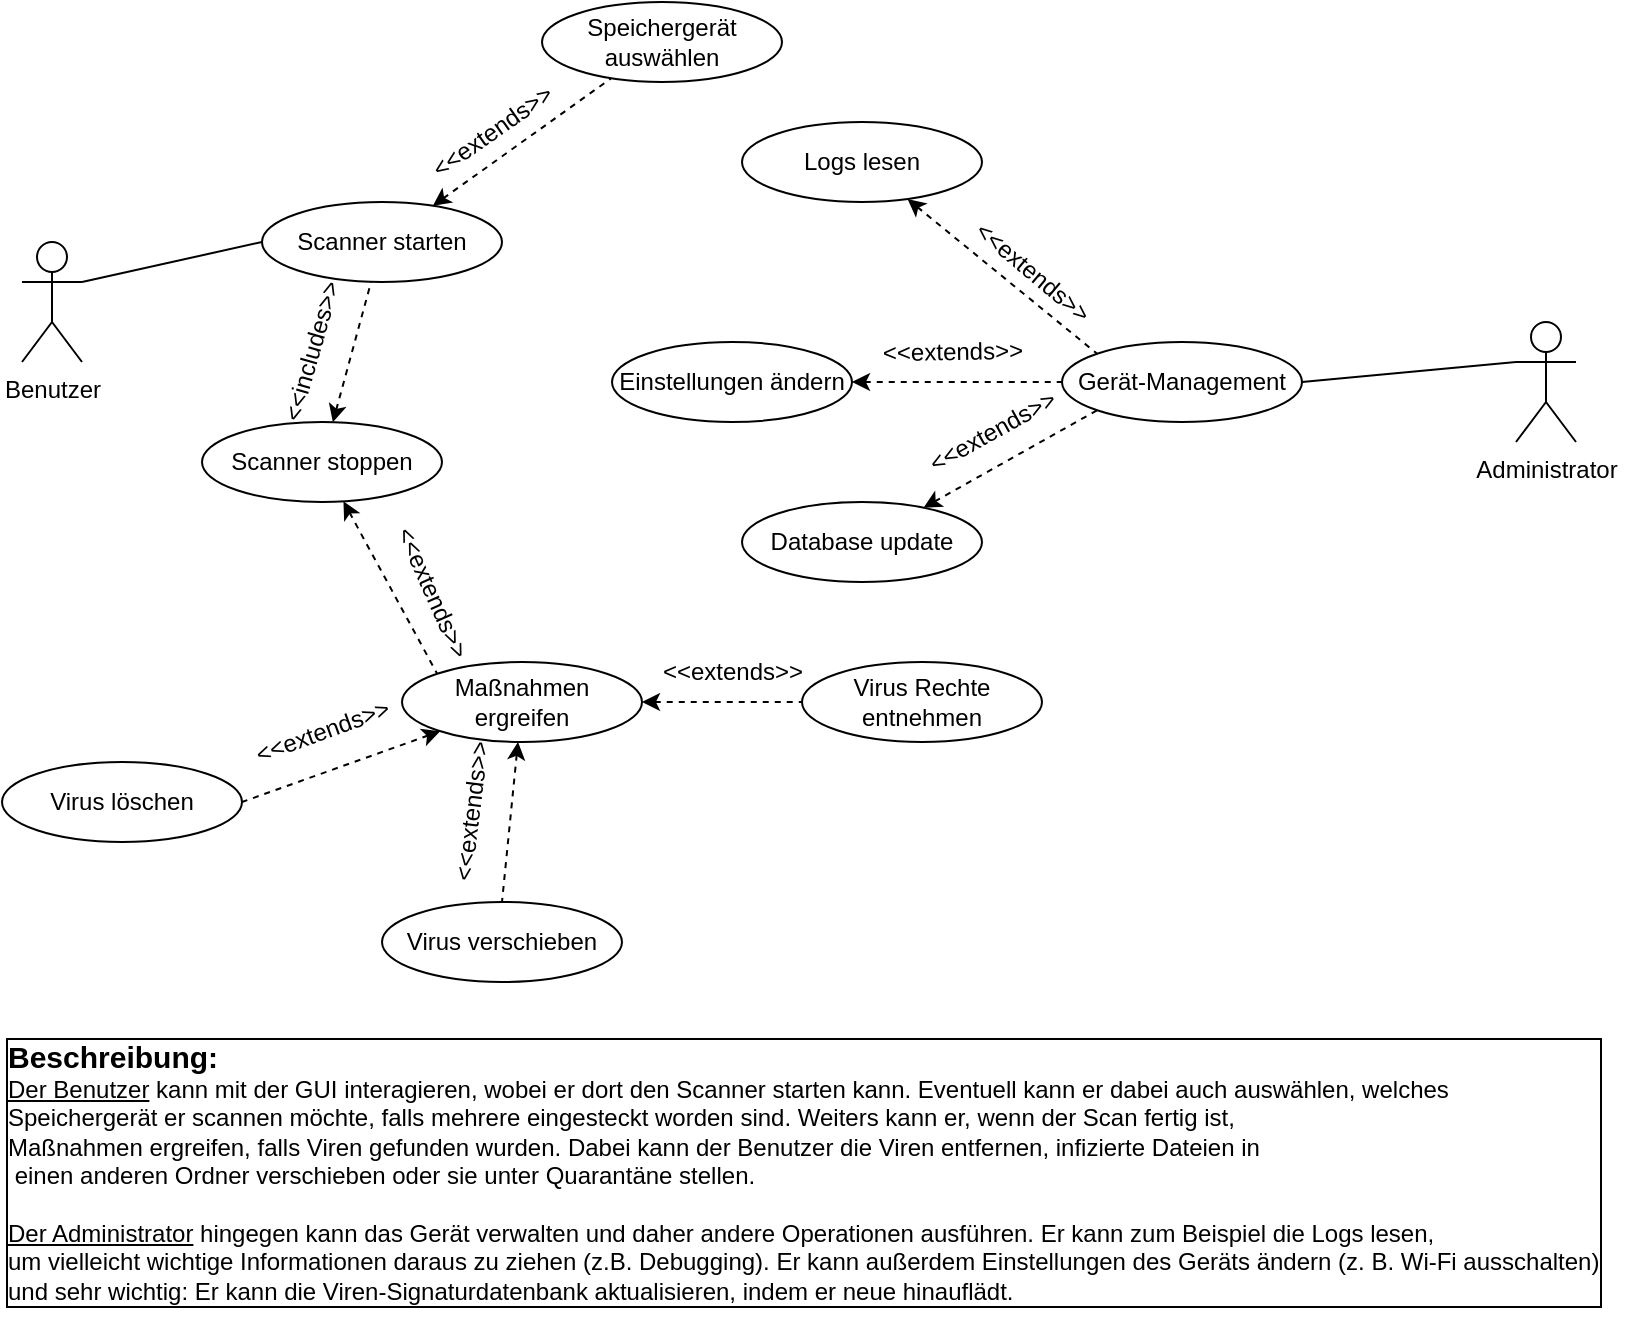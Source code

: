 <mxfile version="20.2.3" type="device"><diagram id="y81LFRKodYhmAGhyqcpS" name="Page-1"><mxGraphModel dx="1038" dy="649" grid="1" gridSize="10" guides="1" tooltips="1" connect="1" arrows="1" fold="1" page="1" pageScale="1" pageWidth="827" pageHeight="1169" math="0" shadow="0"><root><mxCell id="0"/><mxCell id="1" parent="0"/><mxCell id="CUbgKMv4dU_l0fi_P_gt-9" style="edgeStyle=none;rounded=0;orthogonalLoop=1;jettySize=auto;html=1;exitX=1;exitY=0.333;exitDx=0;exitDy=0;exitPerimeter=0;entryX=0;entryY=0.5;entryDx=0;entryDy=0;endArrow=none;endFill=0;" parent="1" source="CUbgKMv4dU_l0fi_P_gt-1" target="CUbgKMv4dU_l0fi_P_gt-5" edge="1"><mxGeometry relative="1" as="geometry"/></mxCell><mxCell id="CUbgKMv4dU_l0fi_P_gt-1" value="Benutzer" style="shape=umlActor;verticalLabelPosition=bottom;verticalAlign=top;html=1;outlineConnect=0;" parent="1" vertex="1"><mxGeometry x="80" y="180" width="30" height="60" as="geometry"/></mxCell><mxCell id="CUbgKMv4dU_l0fi_P_gt-34" style="edgeStyle=none;rounded=0;orthogonalLoop=1;jettySize=auto;html=1;exitX=0;exitY=0.333;exitDx=0;exitDy=0;exitPerimeter=0;entryX=1;entryY=0.5;entryDx=0;entryDy=0;startArrow=none;startFill=0;endArrow=none;endFill=0;" parent="1" source="CUbgKMv4dU_l0fi_P_gt-2" target="CUbgKMv4dU_l0fi_P_gt-33" edge="1"><mxGeometry relative="1" as="geometry"/></mxCell><mxCell id="CUbgKMv4dU_l0fi_P_gt-2" value="Administrator" style="shape=umlActor;verticalLabelPosition=bottom;verticalAlign=top;html=1;outlineConnect=0;" parent="1" vertex="1"><mxGeometry x="827" y="220" width="30" height="60" as="geometry"/></mxCell><mxCell id="CUbgKMv4dU_l0fi_P_gt-7" style="rounded=0;orthogonalLoop=1;jettySize=auto;html=1;dashed=1;startArrow=classic;startFill=1;endArrow=none;endFill=0;" parent="1" source="CUbgKMv4dU_l0fi_P_gt-5" target="CUbgKMv4dU_l0fi_P_gt-6" edge="1"><mxGeometry relative="1" as="geometry"/></mxCell><mxCell id="CUbgKMv4dU_l0fi_P_gt-5" value="Scanner starten" style="ellipse;whiteSpace=wrap;html=1;" parent="1" vertex="1"><mxGeometry x="200" y="160" width="120" height="40" as="geometry"/></mxCell><mxCell id="CUbgKMv4dU_l0fi_P_gt-6" value="Speichergerät auswählen" style="ellipse;whiteSpace=wrap;html=1;" parent="1" vertex="1"><mxGeometry x="340" y="60" width="120" height="40" as="geometry"/></mxCell><mxCell id="CUbgKMv4dU_l0fi_P_gt-8" value="&amp;lt;&amp;lt;extends&amp;gt;&amp;gt;" style="text;html=1;align=center;verticalAlign=middle;resizable=0;points=[];autosize=1;strokeColor=none;fillColor=none;rotation=-35;" parent="1" vertex="1"><mxGeometry x="270" y="110" width="90" height="30" as="geometry"/></mxCell><mxCell id="CUbgKMv4dU_l0fi_P_gt-16" style="edgeStyle=none;rounded=0;orthogonalLoop=1;jettySize=auto;html=1;entryX=0;entryY=0;entryDx=0;entryDy=0;dashed=1;startArrow=classic;startFill=1;endArrow=none;endFill=0;" parent="1" source="CUbgKMv4dU_l0fi_P_gt-10" target="CUbgKMv4dU_l0fi_P_gt-11" edge="1"><mxGeometry relative="1" as="geometry"/></mxCell><mxCell id="CUbgKMv4dU_l0fi_P_gt-20" style="edgeStyle=none;rounded=0;orthogonalLoop=1;jettySize=auto;html=1;dashed=1;startArrow=classic;startFill=1;endArrow=none;endFill=0;" parent="1" source="CUbgKMv4dU_l0fi_P_gt-10" target="CUbgKMv4dU_l0fi_P_gt-5" edge="1"><mxGeometry relative="1" as="geometry"/></mxCell><mxCell id="CUbgKMv4dU_l0fi_P_gt-10" value="Scanner stoppen" style="ellipse;whiteSpace=wrap;html=1;" parent="1" vertex="1"><mxGeometry x="170" y="270" width="120" height="40" as="geometry"/></mxCell><mxCell id="CUbgKMv4dU_l0fi_P_gt-19" style="edgeStyle=none;rounded=0;orthogonalLoop=1;jettySize=auto;html=1;entryX=0;entryY=0.5;entryDx=0;entryDy=0;dashed=1;startArrow=classic;startFill=1;endArrow=none;endFill=0;" parent="1" source="CUbgKMv4dU_l0fi_P_gt-11" target="CUbgKMv4dU_l0fi_P_gt-14" edge="1"><mxGeometry relative="1" as="geometry"/></mxCell><mxCell id="CUbgKMv4dU_l0fi_P_gt-27" style="edgeStyle=none;rounded=0;orthogonalLoop=1;jettySize=auto;html=1;entryX=1;entryY=0.5;entryDx=0;entryDy=0;dashed=1;startArrow=classic;startFill=1;endArrow=none;endFill=0;" parent="1" source="CUbgKMv4dU_l0fi_P_gt-11" target="CUbgKMv4dU_l0fi_P_gt-12" edge="1"><mxGeometry relative="1" as="geometry"/></mxCell><mxCell id="CUbgKMv4dU_l0fi_P_gt-28" style="edgeStyle=none;rounded=0;orthogonalLoop=1;jettySize=auto;html=1;entryX=0.5;entryY=0;entryDx=0;entryDy=0;dashed=1;startArrow=classic;startFill=1;endArrow=none;endFill=0;" parent="1" source="CUbgKMv4dU_l0fi_P_gt-11" target="CUbgKMv4dU_l0fi_P_gt-13" edge="1"><mxGeometry relative="1" as="geometry"/></mxCell><mxCell id="CUbgKMv4dU_l0fi_P_gt-11" value="Maßnahmen ergreifen" style="ellipse;whiteSpace=wrap;html=1;" parent="1" vertex="1"><mxGeometry x="270" y="390" width="120" height="40" as="geometry"/></mxCell><mxCell id="CUbgKMv4dU_l0fi_P_gt-12" value="Virus löschen" style="ellipse;whiteSpace=wrap;html=1;" parent="1" vertex="1"><mxGeometry x="70" y="440" width="120" height="40" as="geometry"/></mxCell><mxCell id="CUbgKMv4dU_l0fi_P_gt-13" value="Virus verschieben" style="ellipse;whiteSpace=wrap;html=1;" parent="1" vertex="1"><mxGeometry x="260" y="510" width="120" height="40" as="geometry"/></mxCell><mxCell id="CUbgKMv4dU_l0fi_P_gt-14" value="Virus Rechte entnehmen" style="ellipse;whiteSpace=wrap;html=1;" parent="1" vertex="1"><mxGeometry x="470" y="390" width="120" height="40" as="geometry"/></mxCell><mxCell id="CUbgKMv4dU_l0fi_P_gt-21" value="&amp;lt;&amp;lt;extends&amp;gt;&amp;gt;" style="text;html=1;align=center;verticalAlign=middle;resizable=0;points=[];autosize=1;strokeColor=none;fillColor=none;rotation=66;" parent="1" vertex="1"><mxGeometry x="240" y="340" width="90" height="30" as="geometry"/></mxCell><mxCell id="CUbgKMv4dU_l0fi_P_gt-22" value="&amp;lt;&amp;lt;extends&amp;gt;&amp;gt;" style="text;html=1;align=center;verticalAlign=middle;resizable=0;points=[];autosize=1;strokeColor=none;fillColor=none;rotation=0;" parent="1" vertex="1"><mxGeometry x="390" y="380" width="90" height="30" as="geometry"/></mxCell><mxCell id="CUbgKMv4dU_l0fi_P_gt-23" value="&amp;lt;&amp;lt;extends&amp;gt;&amp;gt;" style="text;html=1;align=center;verticalAlign=middle;resizable=0;points=[];autosize=1;strokeColor=none;fillColor=none;rotation=-83;" parent="1" vertex="1"><mxGeometry x="260" y="450" width="90" height="30" as="geometry"/></mxCell><mxCell id="CUbgKMv4dU_l0fi_P_gt-25" value="&amp;lt;&amp;lt;extends&amp;gt;&amp;gt;" style="text;html=1;align=center;verticalAlign=middle;resizable=0;points=[];autosize=1;strokeColor=none;fillColor=none;rotation=-20;" parent="1" vertex="1"><mxGeometry x="185" y="410" width="90" height="30" as="geometry"/></mxCell><mxCell id="CUbgKMv4dU_l0fi_P_gt-29" value="&amp;lt;&amp;lt;includes&amp;gt;&amp;gt;" style="text;html=1;align=center;verticalAlign=middle;resizable=0;points=[];autosize=1;strokeColor=none;fillColor=none;rotation=-74;" parent="1" vertex="1"><mxGeometry x="175" y="220" width="100" height="30" as="geometry"/></mxCell><mxCell id="CUbgKMv4dU_l0fi_P_gt-35" style="edgeStyle=none;rounded=0;orthogonalLoop=1;jettySize=auto;html=1;entryX=0;entryY=0;entryDx=0;entryDy=0;startArrow=classic;startFill=1;endArrow=none;endFill=0;dashed=1;" parent="1" source="CUbgKMv4dU_l0fi_P_gt-30" target="CUbgKMv4dU_l0fi_P_gt-33" edge="1"><mxGeometry relative="1" as="geometry"/></mxCell><mxCell id="CUbgKMv4dU_l0fi_P_gt-30" value="Logs lesen" style="ellipse;whiteSpace=wrap;html=1;" parent="1" vertex="1"><mxGeometry x="440" y="120" width="120" height="40" as="geometry"/></mxCell><mxCell id="CUbgKMv4dU_l0fi_P_gt-36" style="edgeStyle=none;rounded=0;orthogonalLoop=1;jettySize=auto;html=1;entryX=0;entryY=0.5;entryDx=0;entryDy=0;dashed=1;startArrow=classic;startFill=1;endArrow=none;endFill=0;" parent="1" source="CUbgKMv4dU_l0fi_P_gt-31" target="CUbgKMv4dU_l0fi_P_gt-33" edge="1"><mxGeometry relative="1" as="geometry"/></mxCell><mxCell id="CUbgKMv4dU_l0fi_P_gt-31" value="Einstellungen ändern" style="ellipse;whiteSpace=wrap;html=1;" parent="1" vertex="1"><mxGeometry x="375" y="230" width="120" height="40" as="geometry"/></mxCell><mxCell id="CUbgKMv4dU_l0fi_P_gt-37" style="edgeStyle=none;rounded=0;orthogonalLoop=1;jettySize=auto;html=1;entryX=0;entryY=1;entryDx=0;entryDy=0;dashed=1;startArrow=classic;startFill=1;endArrow=none;endFill=0;" parent="1" source="CUbgKMv4dU_l0fi_P_gt-32" target="CUbgKMv4dU_l0fi_P_gt-33" edge="1"><mxGeometry relative="1" as="geometry"/></mxCell><mxCell id="CUbgKMv4dU_l0fi_P_gt-32" value="Database update" style="ellipse;whiteSpace=wrap;html=1;" parent="1" vertex="1"><mxGeometry x="440" y="310" width="120" height="40" as="geometry"/></mxCell><mxCell id="CUbgKMv4dU_l0fi_P_gt-33" value="Gerät-Management" style="ellipse;whiteSpace=wrap;html=1;" parent="1" vertex="1"><mxGeometry x="600" y="230" width="120" height="40" as="geometry"/></mxCell><mxCell id="CUbgKMv4dU_l0fi_P_gt-38" value="&amp;lt;&amp;lt;extends&amp;gt;&amp;gt;" style="text;html=1;align=center;verticalAlign=middle;resizable=0;points=[];autosize=1;strokeColor=none;fillColor=none;rotation=40;" parent="1" vertex="1"><mxGeometry x="540" y="180" width="90" height="30" as="geometry"/></mxCell><mxCell id="CUbgKMv4dU_l0fi_P_gt-39" value="&amp;lt;&amp;lt;extends&amp;gt;&amp;gt;" style="text;html=1;align=center;verticalAlign=middle;resizable=0;points=[];autosize=1;strokeColor=none;fillColor=none;rotation=-1;" parent="1" vertex="1"><mxGeometry x="500" y="220" width="90" height="30" as="geometry"/></mxCell><mxCell id="CUbgKMv4dU_l0fi_P_gt-40" value="&amp;lt;&amp;lt;extends&amp;gt;&amp;gt;" style="text;html=1;align=center;verticalAlign=middle;resizable=0;points=[];autosize=1;strokeColor=none;fillColor=none;rotation=-29;" parent="1" vertex="1"><mxGeometry x="520" y="260" width="90" height="30" as="geometry"/></mxCell><mxCell id="CUbgKMv4dU_l0fi_P_gt-41" value="&lt;b&gt;&lt;font style=&quot;font-size: 15px;&quot;&gt;Beschreibung:&lt;/font&gt;&lt;/b&gt;&lt;br&gt;&lt;u&gt;Der Benutzer&lt;/u&gt;&amp;nbsp;kann mit der GUI interagieren, wobei er dort den Scanner starten kann. Eventuell kann er dabei auch auswählen, welches&lt;br&gt;Speichergerät er scannen möchte, falls mehrere eingesteckt worden sind. Weiters kann er, wenn der Scan fertig ist,&lt;br&gt;Maßnahmen ergreifen, falls Viren gefunden wurden. Dabei kann der Benutzer die Viren&amp;nbsp;entfernen, infizierte Dateien in&lt;br&gt;&amp;nbsp;einen anderen Ordner verschieben oder sie unter Quarantäne stellen.&lt;br&gt;&lt;br&gt;&lt;u&gt;Der Administrator&lt;/u&gt;&amp;nbsp;hingegen kann das Gerät verwalten und daher andere Operationen ausführen. Er kann zum Beispiel die Logs lesen,&lt;br&gt;um vielleicht wichtige Informationen daraus zu ziehen (z.B. Debugging). Er kann außerdem Einstellungen des Geräts ändern (z. B. Wi-Fi ausschalten)&lt;br&gt;und sehr wichtig: Er kann die Viren-Signaturdatenbank aktualisieren, indem er neue hinauflädt." style="text;html=1;align=left;verticalAlign=middle;resizable=0;points=[];autosize=1;strokeColor=none;fillColor=none;labelBorderColor=default;labelBackgroundColor=default;" parent="1" vertex="1"><mxGeometry x="70" y="570" width="820" height="150" as="geometry"/></mxCell></root></mxGraphModel></diagram></mxfile>